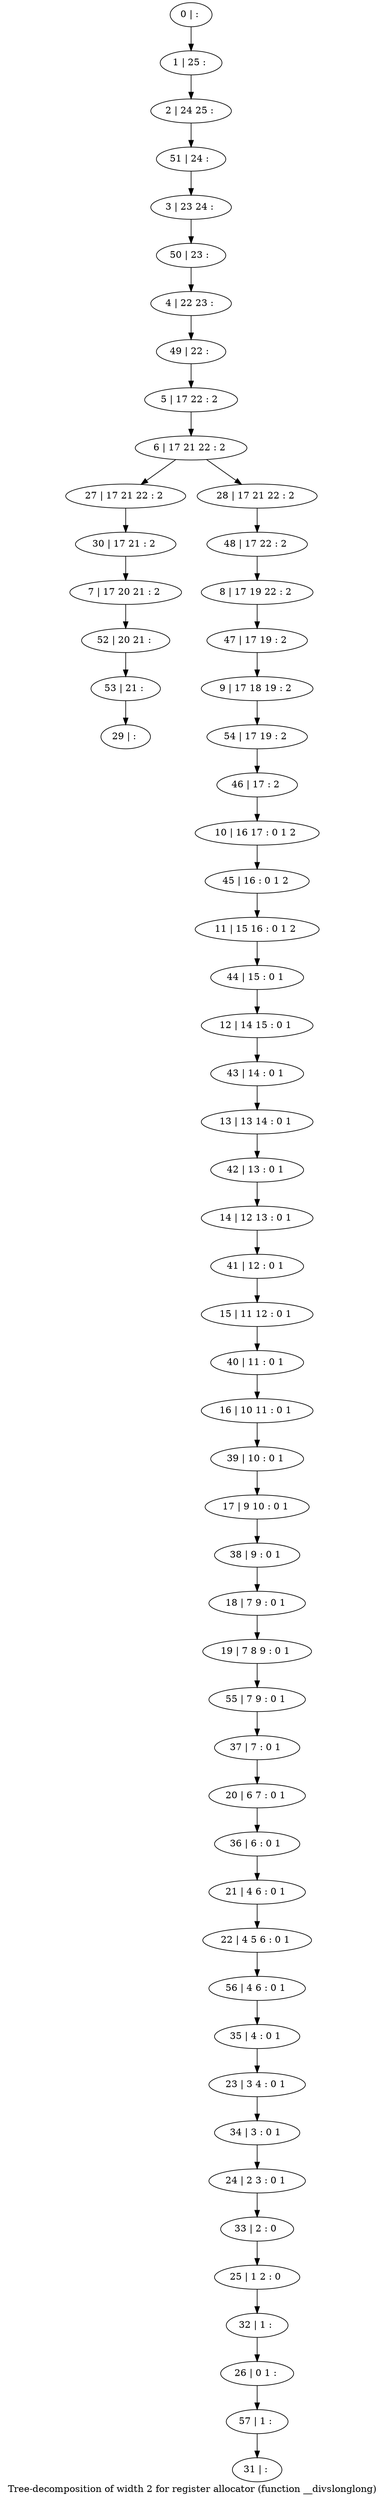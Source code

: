 digraph G {
graph [label="Tree-decomposition of width 2 for register allocator (function __divslonglong)"]
0[label="0 | : "];
1[label="1 | 25 : "];
2[label="2 | 24 25 : "];
3[label="3 | 23 24 : "];
4[label="4 | 22 23 : "];
5[label="5 | 17 22 : 2 "];
6[label="6 | 17 21 22 : 2 "];
7[label="7 | 17 20 21 : 2 "];
8[label="8 | 17 19 22 : 2 "];
9[label="9 | 17 18 19 : 2 "];
10[label="10 | 16 17 : 0 1 2 "];
11[label="11 | 15 16 : 0 1 2 "];
12[label="12 | 14 15 : 0 1 "];
13[label="13 | 13 14 : 0 1 "];
14[label="14 | 12 13 : 0 1 "];
15[label="15 | 11 12 : 0 1 "];
16[label="16 | 10 11 : 0 1 "];
17[label="17 | 9 10 : 0 1 "];
18[label="18 | 7 9 : 0 1 "];
19[label="19 | 7 8 9 : 0 1 "];
20[label="20 | 6 7 : 0 1 "];
21[label="21 | 4 6 : 0 1 "];
22[label="22 | 4 5 6 : 0 1 "];
23[label="23 | 3 4 : 0 1 "];
24[label="24 | 2 3 : 0 1 "];
25[label="25 | 1 2 : 0 "];
26[label="26 | 0 1 : "];
27[label="27 | 17 21 22 : 2 "];
28[label="28 | 17 21 22 : 2 "];
29[label="29 | : "];
30[label="30 | 17 21 : 2 "];
31[label="31 | : "];
32[label="32 | 1 : "];
33[label="33 | 2 : 0 "];
34[label="34 | 3 : 0 1 "];
35[label="35 | 4 : 0 1 "];
36[label="36 | 6 : 0 1 "];
37[label="37 | 7 : 0 1 "];
38[label="38 | 9 : 0 1 "];
39[label="39 | 10 : 0 1 "];
40[label="40 | 11 : 0 1 "];
41[label="41 | 12 : 0 1 "];
42[label="42 | 13 : 0 1 "];
43[label="43 | 14 : 0 1 "];
44[label="44 | 15 : 0 1 "];
45[label="45 | 16 : 0 1 2 "];
46[label="46 | 17 : 2 "];
47[label="47 | 17 19 : 2 "];
48[label="48 | 17 22 : 2 "];
49[label="49 | 22 : "];
50[label="50 | 23 : "];
51[label="51 | 24 : "];
52[label="52 | 20 21 : "];
53[label="53 | 21 : "];
54[label="54 | 17 19 : 2 "];
55[label="55 | 7 9 : 0 1 "];
56[label="56 | 4 6 : 0 1 "];
57[label="57 | 1 : "];
0->1 ;
1->2 ;
5->6 ;
18->19 ;
21->22 ;
6->27 ;
6->28 ;
30->7 ;
27->30 ;
32->26 ;
25->32 ;
33->25 ;
24->33 ;
34->24 ;
23->34 ;
35->23 ;
36->21 ;
20->36 ;
37->20 ;
38->18 ;
17->38 ;
39->17 ;
16->39 ;
40->16 ;
15->40 ;
41->15 ;
14->41 ;
42->14 ;
13->42 ;
43->13 ;
12->43 ;
44->12 ;
11->44 ;
45->11 ;
10->45 ;
46->10 ;
47->9 ;
8->47 ;
48->8 ;
28->48 ;
49->5 ;
4->49 ;
50->4 ;
3->50 ;
51->3 ;
2->51 ;
7->52 ;
53->29 ;
52->53 ;
54->46 ;
9->54 ;
55->37 ;
19->55 ;
56->35 ;
22->56 ;
57->31 ;
26->57 ;
}
